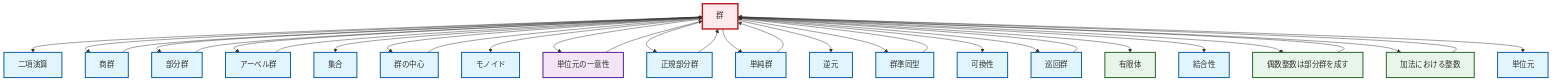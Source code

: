 graph TD
    classDef definition fill:#e1f5fe,stroke:#01579b,stroke-width:2px
    classDef theorem fill:#f3e5f5,stroke:#4a148c,stroke-width:2px
    classDef axiom fill:#fff3e0,stroke:#e65100,stroke-width:2px
    classDef example fill:#e8f5e9,stroke:#1b5e20,stroke-width:2px
    classDef current fill:#ffebee,stroke:#b71c1c,stroke-width:3px
    def-group["群"]:::definition
    thm-unique-identity["単位元の一意性"]:::theorem
    ex-finite-field["有限体"]:::example
    def-homomorphism["群準同型"]:::definition
    def-commutativity["可換性"]:::definition
    def-normal-subgroup["正規部分群"]:::definition
    def-binary-operation["二項演算"]:::definition
    def-identity-element["単位元"]:::definition
    ex-integers-addition["加法における整数"]:::example
    def-center-of-group["群の中心"]:::definition
    def-quotient-group["商群"]:::definition
    def-associativity["結合性"]:::definition
    ex-even-integers-subgroup["偶数整数は部分群を成す"]:::example
    def-set["集合"]:::definition
    def-monoid["モノイド"]:::definition
    def-simple-group["単純群"]:::definition
    def-cyclic-group["巡回群"]:::definition
    def-subgroup["部分群"]:::definition
    def-abelian-group["アーベル群"]:::definition
    def-inverse-element["逆元"]:::definition
    def-group --> def-binary-operation
    thm-unique-identity --> def-group
    def-group --> def-quotient-group
    def-homomorphism --> def-group
    def-group --> def-subgroup
    def-group --> def-abelian-group
    def-group --> def-set
    def-group --> def-center-of-group
    def-group --> def-monoid
    def-normal-subgroup --> def-group
    def-abelian-group --> def-group
    def-subgroup --> def-group
    def-quotient-group --> def-group
    def-group --> thm-unique-identity
    def-group --> def-normal-subgroup
    def-cyclic-group --> def-group
    def-group --> def-simple-group
    ex-even-integers-subgroup --> def-group
    def-group --> def-inverse-element
    def-center-of-group --> def-group
    def-group --> def-homomorphism
    def-group --> def-commutativity
    def-group --> def-cyclic-group
    def-group --> ex-finite-field
    def-group --> def-associativity
    def-group --> ex-even-integers-subgroup
    def-group --> ex-integers-addition
    def-simple-group --> def-group
    ex-integers-addition --> def-group
    def-group --> def-identity-element
    class def-group current